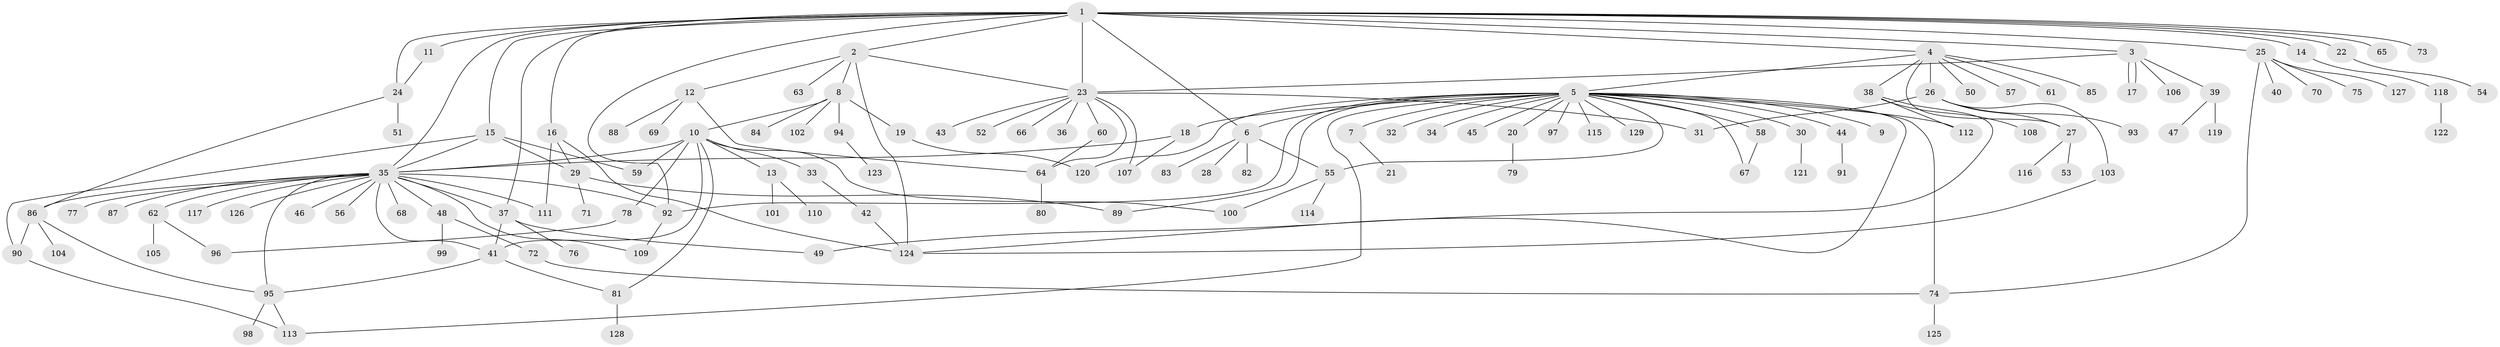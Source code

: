 // coarse degree distribution, {17: 0.01020408163265306, 5: 0.07142857142857142, 7: 0.01020408163265306, 8: 0.01020408163265306, 23: 0.01020408163265306, 2: 0.17346938775510204, 6: 0.030612244897959183, 1: 0.5306122448979592, 9: 0.01020408163265306, 4: 0.07142857142857142, 3: 0.05102040816326531, 10: 0.01020408163265306, 18: 0.01020408163265306}
// Generated by graph-tools (version 1.1) at 2025/23/03/03/25 07:23:54]
// undirected, 129 vertices, 171 edges
graph export_dot {
graph [start="1"]
  node [color=gray90,style=filled];
  1;
  2;
  3;
  4;
  5;
  6;
  7;
  8;
  9;
  10;
  11;
  12;
  13;
  14;
  15;
  16;
  17;
  18;
  19;
  20;
  21;
  22;
  23;
  24;
  25;
  26;
  27;
  28;
  29;
  30;
  31;
  32;
  33;
  34;
  35;
  36;
  37;
  38;
  39;
  40;
  41;
  42;
  43;
  44;
  45;
  46;
  47;
  48;
  49;
  50;
  51;
  52;
  53;
  54;
  55;
  56;
  57;
  58;
  59;
  60;
  61;
  62;
  63;
  64;
  65;
  66;
  67;
  68;
  69;
  70;
  71;
  72;
  73;
  74;
  75;
  76;
  77;
  78;
  79;
  80;
  81;
  82;
  83;
  84;
  85;
  86;
  87;
  88;
  89;
  90;
  91;
  92;
  93;
  94;
  95;
  96;
  97;
  98;
  99;
  100;
  101;
  102;
  103;
  104;
  105;
  106;
  107;
  108;
  109;
  110;
  111;
  112;
  113;
  114;
  115;
  116;
  117;
  118;
  119;
  120;
  121;
  122;
  123;
  124;
  125;
  126;
  127;
  128;
  129;
  1 -- 2;
  1 -- 3;
  1 -- 4;
  1 -- 6;
  1 -- 11;
  1 -- 14;
  1 -- 15;
  1 -- 16;
  1 -- 22;
  1 -- 23;
  1 -- 24;
  1 -- 25;
  1 -- 35;
  1 -- 37;
  1 -- 65;
  1 -- 73;
  1 -- 92;
  2 -- 8;
  2 -- 12;
  2 -- 23;
  2 -- 63;
  2 -- 124;
  3 -- 17;
  3 -- 17;
  3 -- 23;
  3 -- 39;
  3 -- 106;
  4 -- 5;
  4 -- 26;
  4 -- 27;
  4 -- 38;
  4 -- 50;
  4 -- 57;
  4 -- 61;
  4 -- 85;
  5 -- 6;
  5 -- 7;
  5 -- 9;
  5 -- 18;
  5 -- 20;
  5 -- 30;
  5 -- 32;
  5 -- 34;
  5 -- 44;
  5 -- 45;
  5 -- 55;
  5 -- 58;
  5 -- 67;
  5 -- 74;
  5 -- 89;
  5 -- 92;
  5 -- 97;
  5 -- 112;
  5 -- 113;
  5 -- 115;
  5 -- 120;
  5 -- 124;
  5 -- 129;
  6 -- 28;
  6 -- 55;
  6 -- 82;
  6 -- 83;
  7 -- 21;
  8 -- 10;
  8 -- 19;
  8 -- 84;
  8 -- 94;
  8 -- 102;
  10 -- 13;
  10 -- 33;
  10 -- 35;
  10 -- 41;
  10 -- 59;
  10 -- 78;
  10 -- 81;
  10 -- 100;
  11 -- 24;
  12 -- 64;
  12 -- 69;
  12 -- 88;
  13 -- 101;
  13 -- 110;
  14 -- 118;
  15 -- 29;
  15 -- 35;
  15 -- 59;
  15 -- 90;
  16 -- 29;
  16 -- 111;
  16 -- 124;
  18 -- 35;
  18 -- 107;
  19 -- 120;
  20 -- 79;
  22 -- 54;
  23 -- 31;
  23 -- 36;
  23 -- 43;
  23 -- 52;
  23 -- 60;
  23 -- 64;
  23 -- 66;
  23 -- 107;
  24 -- 51;
  24 -- 86;
  25 -- 40;
  25 -- 70;
  25 -- 74;
  25 -- 75;
  25 -- 127;
  26 -- 27;
  26 -- 31;
  26 -- 93;
  26 -- 103;
  27 -- 53;
  27 -- 116;
  29 -- 71;
  29 -- 89;
  30 -- 121;
  33 -- 42;
  35 -- 37;
  35 -- 41;
  35 -- 46;
  35 -- 48;
  35 -- 56;
  35 -- 62;
  35 -- 68;
  35 -- 77;
  35 -- 86;
  35 -- 87;
  35 -- 92;
  35 -- 95;
  35 -- 109;
  35 -- 111;
  35 -- 117;
  35 -- 126;
  37 -- 41;
  37 -- 49;
  37 -- 76;
  38 -- 49;
  38 -- 108;
  38 -- 112;
  39 -- 47;
  39 -- 119;
  41 -- 81;
  41 -- 95;
  42 -- 124;
  44 -- 91;
  48 -- 72;
  48 -- 99;
  55 -- 100;
  55 -- 114;
  58 -- 67;
  60 -- 64;
  62 -- 96;
  62 -- 105;
  64 -- 80;
  72 -- 74;
  74 -- 125;
  78 -- 96;
  81 -- 128;
  86 -- 90;
  86 -- 95;
  86 -- 104;
  90 -- 113;
  92 -- 109;
  94 -- 123;
  95 -- 98;
  95 -- 113;
  103 -- 124;
  118 -- 122;
}
